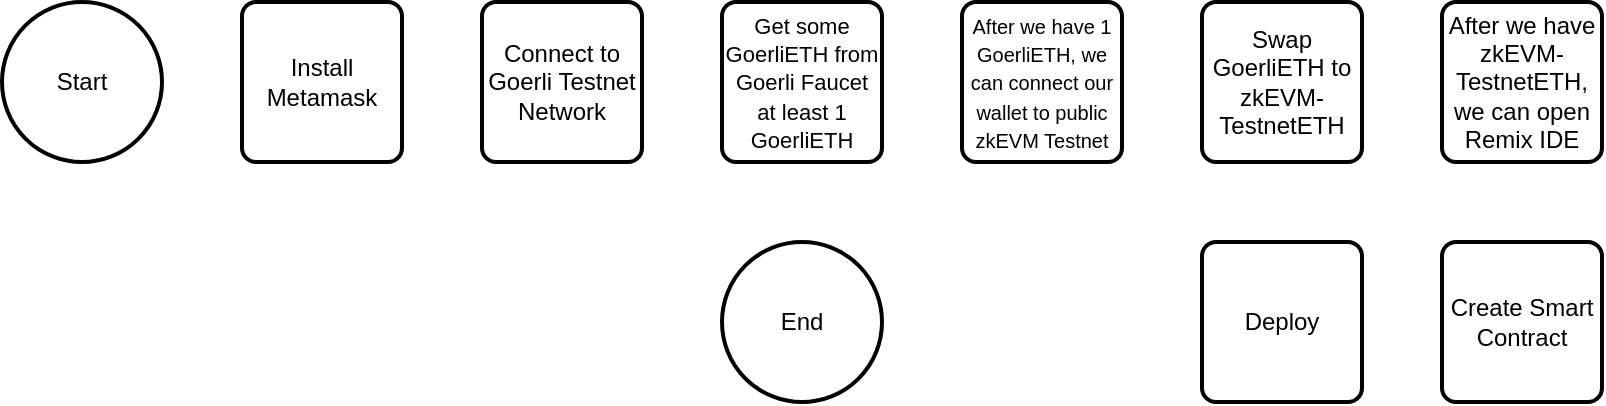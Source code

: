 <mxfile version="20.8.5" type="github">
  <diagram id="cbOGkC4sH-yH9b8XT-Cb" name="Page-1">
    <mxGraphModel dx="926" dy="467" grid="1" gridSize="10" guides="1" tooltips="1" connect="1" arrows="1" fold="1" page="1" pageScale="1" pageWidth="850" pageHeight="1100" math="0" shadow="0">
      <root>
        <mxCell id="0" />
        <mxCell id="1" parent="0" />
        <mxCell id="r4wglIQDCYTBaK72JKqi-2" value="Install Metamask" style="rounded=1;whiteSpace=wrap;html=1;absoluteArcSize=1;arcSize=14;strokeWidth=2;" parent="1" vertex="1">
          <mxGeometry x="160" y="280" width="80" height="80" as="geometry" />
        </mxCell>
        <mxCell id="r4wglIQDCYTBaK72JKqi-4" value="Start" style="strokeWidth=2;html=1;shape=mxgraph.flowchart.start_2;whiteSpace=wrap;" parent="1" vertex="1">
          <mxGeometry x="40" y="280" width="80" height="80" as="geometry" />
        </mxCell>
        <mxCell id="r4wglIQDCYTBaK72JKqi-6" value="Connect to Goerli Testnet Network" style="rounded=1;whiteSpace=wrap;html=1;absoluteArcSize=1;arcSize=14;strokeWidth=2;" parent="1" vertex="1">
          <mxGeometry x="280" y="280" width="80" height="80" as="geometry" />
        </mxCell>
        <mxCell id="r4wglIQDCYTBaK72JKqi-8" value="&lt;font style=&quot;font-size: 11px;&quot;&gt;Get some GoerliETH from Goerli Faucet at least 1 GoerliETH&lt;/font&gt;" style="rounded=1;whiteSpace=wrap;html=1;absoluteArcSize=1;arcSize=14;strokeWidth=2;" parent="1" vertex="1">
          <mxGeometry x="400" y="280" width="80" height="80" as="geometry" />
        </mxCell>
        <mxCell id="r4wglIQDCYTBaK72JKqi-10" value="&lt;font style=&quot;font-size: 10px;&quot;&gt;After we have 1 GoerliETH, we can connect our wallet to public zkEVM Testnet&lt;/font&gt;" style="rounded=1;whiteSpace=wrap;html=1;absoluteArcSize=1;arcSize=14;strokeWidth=2;" parent="1" vertex="1">
          <mxGeometry x="520" y="280" width="80" height="80" as="geometry" />
        </mxCell>
        <mxCell id="r4wglIQDCYTBaK72JKqi-12" value="&lt;font style=&quot;font-size: 12px;&quot;&gt;Swap GoerliETH to zkEVM-TestnetETH&lt;/font&gt;" style="rounded=1;whiteSpace=wrap;html=1;absoluteArcSize=1;arcSize=14;strokeWidth=2;" parent="1" vertex="1">
          <mxGeometry x="640" y="280" width="80" height="80" as="geometry" />
        </mxCell>
        <mxCell id="r4wglIQDCYTBaK72JKqi-14" value="&lt;font style=&quot;font-size: 12px;&quot;&gt;After we have zkEVM-TestnetETH, we can open Remix IDE&lt;/font&gt;" style="rounded=1;whiteSpace=wrap;html=1;absoluteArcSize=1;arcSize=14;strokeWidth=2;" parent="1" vertex="1">
          <mxGeometry x="760" y="280" width="80" height="80" as="geometry" />
        </mxCell>
        <mxCell id="r4wglIQDCYTBaK72JKqi-16" value="&lt;font style=&quot;font-size: 12px;&quot;&gt;Create Smart Contract&lt;/font&gt;" style="rounded=1;whiteSpace=wrap;html=1;absoluteArcSize=1;arcSize=14;strokeWidth=2;" parent="1" vertex="1">
          <mxGeometry x="760" y="400" width="80" height="80" as="geometry" />
        </mxCell>
        <mxCell id="S6zdZ06SihZJTvBlwjD1-1" value="&lt;font style=&quot;font-size: 12px;&quot;&gt;Deploy&lt;/font&gt;" style="rounded=1;whiteSpace=wrap;html=1;absoluteArcSize=1;arcSize=14;strokeWidth=2;" parent="1" vertex="1">
          <mxGeometry x="640" y="400" width="80" height="80" as="geometry" />
        </mxCell>
        <mxCell id="S6zdZ06SihZJTvBlwjD1-4" value="End" style="strokeWidth=2;html=1;shape=mxgraph.flowchart.start_2;whiteSpace=wrap;" parent="1" vertex="1">
          <mxGeometry x="400" y="400" width="80" height="80" as="geometry" />
        </mxCell>
      </root>
    </mxGraphModel>
  </diagram>
</mxfile>
